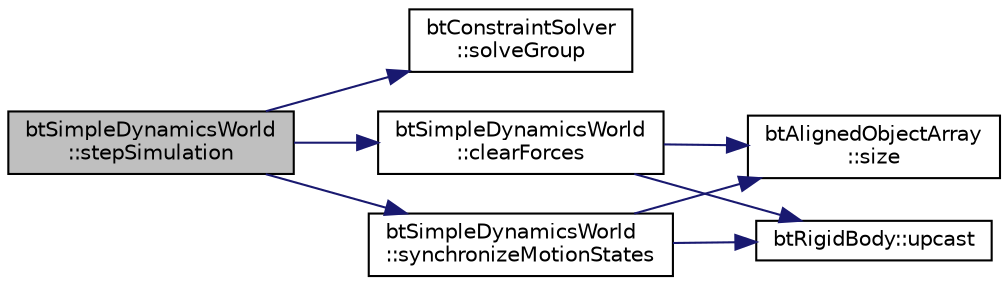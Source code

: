 digraph "btSimpleDynamicsWorld::stepSimulation"
{
  edge [fontname="Helvetica",fontsize="10",labelfontname="Helvetica",labelfontsize="10"];
  node [fontname="Helvetica",fontsize="10",shape=record];
  rankdir="LR";
  Node1 [label="btSimpleDynamicsWorld\l::stepSimulation",height=0.2,width=0.4,color="black", fillcolor="grey75", style="filled", fontcolor="black"];
  Node1 -> Node2 [color="midnightblue",fontsize="10",style="solid",fontname="Helvetica"];
  Node2 [label="btConstraintSolver\l::solveGroup",height=0.2,width=0.4,color="black", fillcolor="white", style="filled",URL="$classbt_constraint_solver.html#a923b7573a8d62805714abd5157dd0963",tooltip="solve a group of constraints "];
  Node1 -> Node3 [color="midnightblue",fontsize="10",style="solid",fontname="Helvetica"];
  Node3 [label="btSimpleDynamicsWorld\l::synchronizeMotionStates",height=0.2,width=0.4,color="black", fillcolor="white", style="filled",URL="$classbt_simple_dynamics_world.html#a91e996f5ce6e465e805565ee0ba14824"];
  Node3 -> Node4 [color="midnightblue",fontsize="10",style="solid",fontname="Helvetica"];
  Node4 [label="btAlignedObjectArray\l::size",height=0.2,width=0.4,color="black", fillcolor="white", style="filled",URL="$classbt_aligned_object_array.html#a6bdd14c7599ecb95e8d83dd5a715f9b7",tooltip="return the number of elements in the array "];
  Node3 -> Node5 [color="midnightblue",fontsize="10",style="solid",fontname="Helvetica"];
  Node5 [label="btRigidBody::upcast",height=0.2,width=0.4,color="black", fillcolor="white", style="filled",URL="$classbt_rigid_body.html#a59077fce3d2efd193a3fd7d7de2c97e8"];
  Node1 -> Node6 [color="midnightblue",fontsize="10",style="solid",fontname="Helvetica"];
  Node6 [label="btSimpleDynamicsWorld\l::clearForces",height=0.2,width=0.4,color="black", fillcolor="white", style="filled",URL="$classbt_simple_dynamics_world.html#ac44c80444f4d6d4e3c2955dd43b7a93a"];
  Node6 -> Node4 [color="midnightblue",fontsize="10",style="solid",fontname="Helvetica"];
  Node6 -> Node5 [color="midnightblue",fontsize="10",style="solid",fontname="Helvetica"];
}
